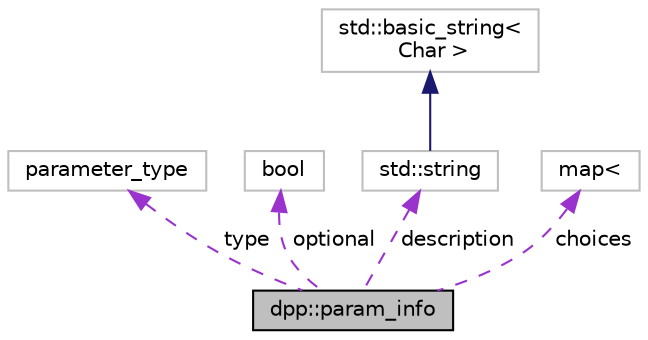 digraph "dpp::param_info"
{
 // INTERACTIVE_SVG=YES
 // LATEX_PDF_SIZE
  bgcolor="transparent";
  edge [fontname="Helvetica",fontsize="10",labelfontname="Helvetica",labelfontsize="10"];
  node [fontname="Helvetica",fontsize="10",shape=record];
  Node1 [label="dpp::param_info",height=0.2,width=0.4,color="black", fillcolor="grey75", style="filled", fontcolor="black",tooltip="Details of a command parameter used in registration. Note that for non-slash commands optional parame..."];
  Node2 -> Node1 [dir="back",color="darkorchid3",fontsize="10",style="dashed",label=" type" ,fontname="Helvetica"];
  Node2 [label="parameter_type",height=0.2,width=0.4,color="grey75",tooltip=" "];
  Node3 -> Node1 [dir="back",color="darkorchid3",fontsize="10",style="dashed",label=" optional" ,fontname="Helvetica"];
  Node3 [label="bool",height=0.2,width=0.4,color="grey75",tooltip=" "];
  Node4 -> Node1 [dir="back",color="darkorchid3",fontsize="10",style="dashed",label=" description" ,fontname="Helvetica"];
  Node4 [label="std::string",height=0.2,width=0.4,color="grey75",tooltip=" "];
  Node5 -> Node4 [dir="back",color="midnightblue",fontsize="10",style="solid",fontname="Helvetica"];
  Node5 [label="std::basic_string\<\l Char \>",height=0.2,width=0.4,color="grey75",tooltip=" "];
  Node6 -> Node1 [dir="back",color="darkorchid3",fontsize="10",style="dashed",label=" choices" ,fontname="Helvetica"];
  Node6 [label="map\<",height=0.2,width=0.4,color="grey75",tooltip=" "];
}
